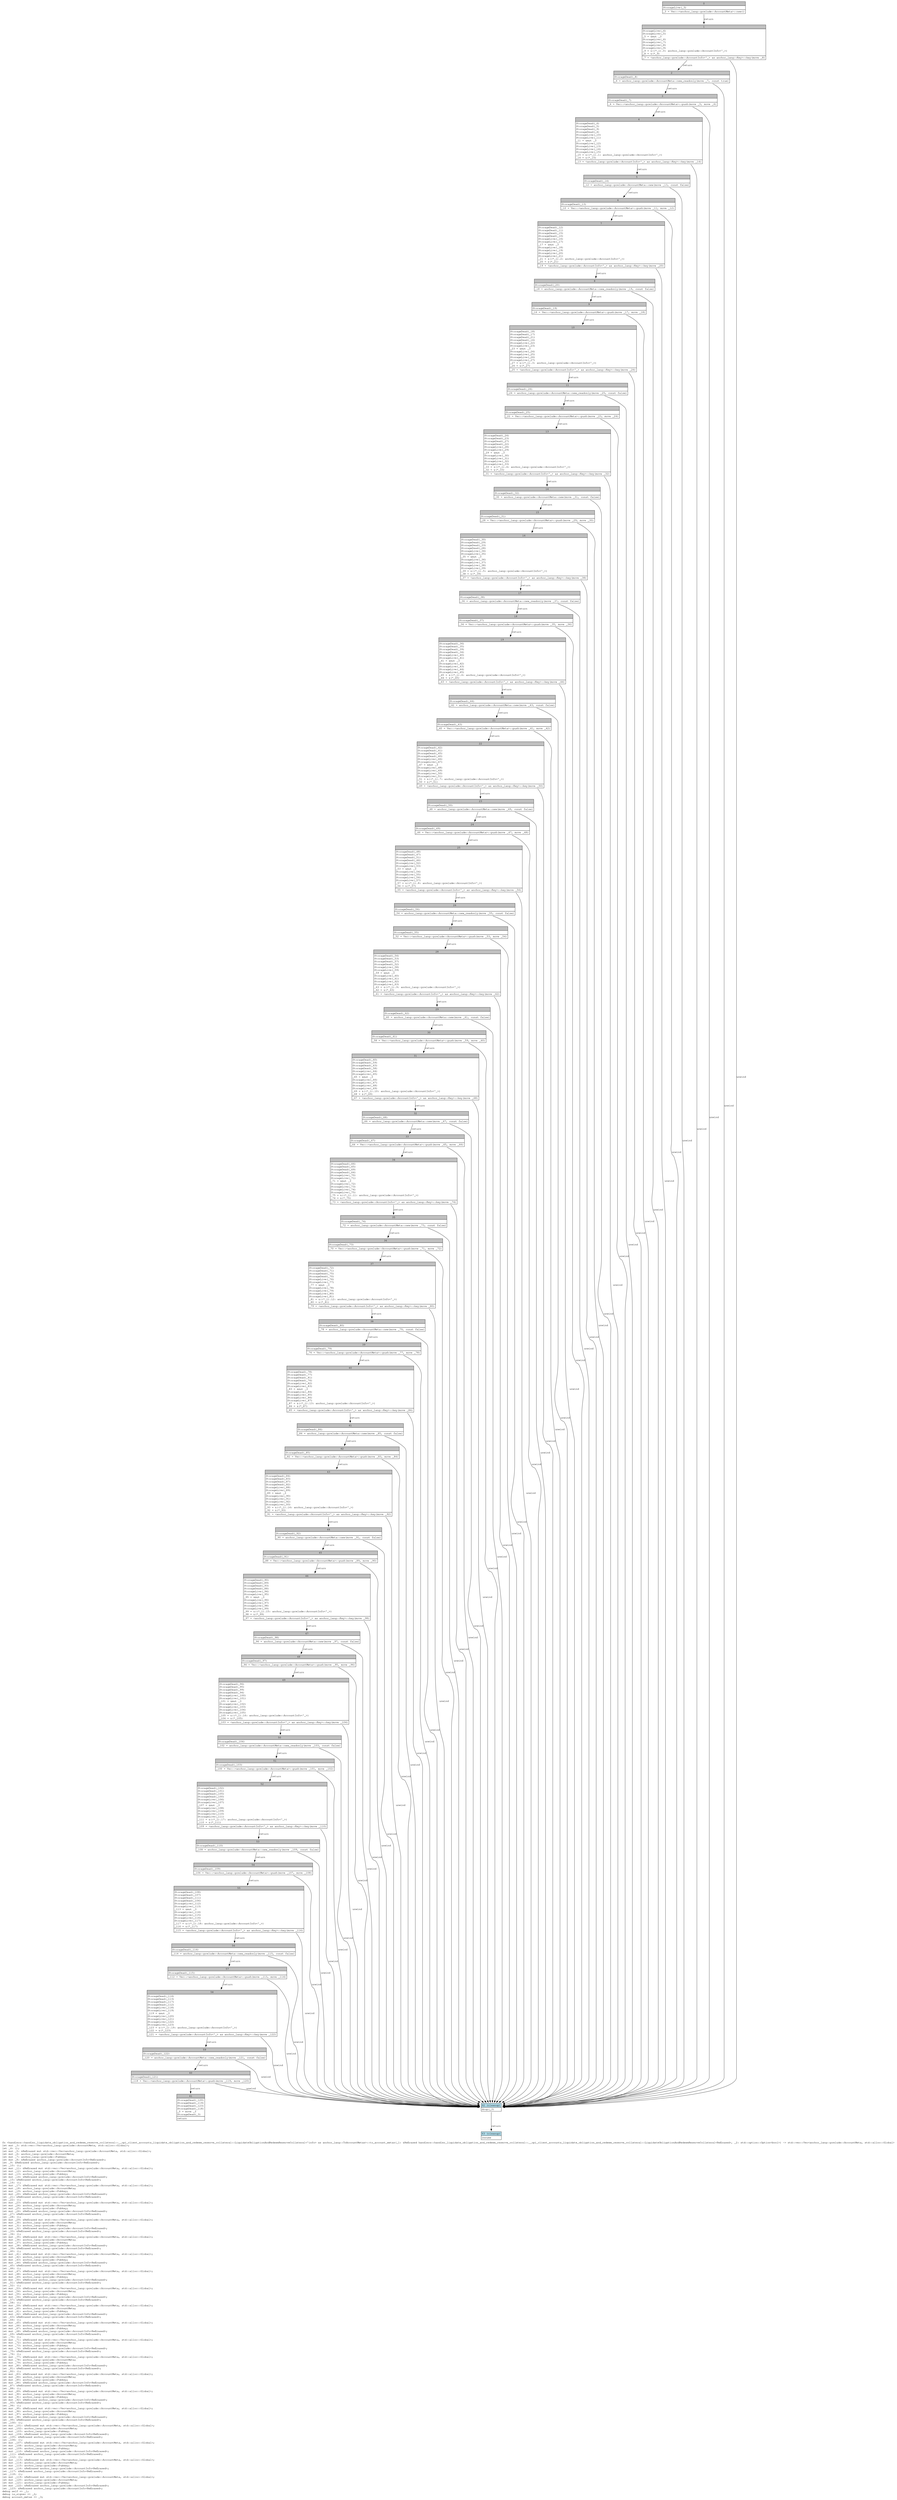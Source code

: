 digraph Mir_0_4616 {
    graph [fontname="Courier, monospace"];
    node [fontname="Courier, monospace"];
    edge [fontname="Courier, monospace"];
    label=<fn &lt;handlers::handler_liquidate_obligation_and_redeem_reserve_collateral::__cpi_client_accounts_liquidate_obligation_and_redeem_reserve_collateral::LiquidateObligationAndRedeemReserveCollateral&lt;'info&gt; as anchor_lang::ToAccountMetas&gt;::to_account_metas(_1: &amp;ReErased handlers::handler_liquidate_obligation_and_redeem_reserve_collateral::__cpi_client_accounts_liquidate_obligation_and_redeem_reserve_collateral::LiquidateObligationAndRedeemReserveCollateral&lt;ReErased&gt;, _2: std::option::Option&lt;bool&gt;) -&gt; std::vec::Vec&lt;anchor_lang::prelude::AccountMeta, std::alloc::Global&gt;<br align="left"/>let mut _3: std::vec::Vec&lt;anchor_lang::prelude::AccountMeta, std::alloc::Global&gt;;<br align="left"/>let _4: ();<br align="left"/>let mut _5: &amp;ReErased mut std::vec::Vec&lt;anchor_lang::prelude::AccountMeta, std::alloc::Global&gt;;<br align="left"/>let mut _6: anchor_lang::prelude::AccountMeta;<br align="left"/>let mut _7: anchor_lang::prelude::Pubkey;<br align="left"/>let mut _8: &amp;ReErased anchor_lang::prelude::AccountInfo&lt;ReErased&gt;;<br align="left"/>let _9: &amp;ReErased anchor_lang::prelude::AccountInfo&lt;ReErased&gt;;<br align="left"/>let _10: ();<br align="left"/>let mut _11: &amp;ReErased mut std::vec::Vec&lt;anchor_lang::prelude::AccountMeta, std::alloc::Global&gt;;<br align="left"/>let mut _12: anchor_lang::prelude::AccountMeta;<br align="left"/>let mut _13: anchor_lang::prelude::Pubkey;<br align="left"/>let mut _14: &amp;ReErased anchor_lang::prelude::AccountInfo&lt;ReErased&gt;;<br align="left"/>let _15: &amp;ReErased anchor_lang::prelude::AccountInfo&lt;ReErased&gt;;<br align="left"/>let _16: ();<br align="left"/>let mut _17: &amp;ReErased mut std::vec::Vec&lt;anchor_lang::prelude::AccountMeta, std::alloc::Global&gt;;<br align="left"/>let mut _18: anchor_lang::prelude::AccountMeta;<br align="left"/>let mut _19: anchor_lang::prelude::Pubkey;<br align="left"/>let mut _20: &amp;ReErased anchor_lang::prelude::AccountInfo&lt;ReErased&gt;;<br align="left"/>let _21: &amp;ReErased anchor_lang::prelude::AccountInfo&lt;ReErased&gt;;<br align="left"/>let _22: ();<br align="left"/>let mut _23: &amp;ReErased mut std::vec::Vec&lt;anchor_lang::prelude::AccountMeta, std::alloc::Global&gt;;<br align="left"/>let mut _24: anchor_lang::prelude::AccountMeta;<br align="left"/>let mut _25: anchor_lang::prelude::Pubkey;<br align="left"/>let mut _26: &amp;ReErased anchor_lang::prelude::AccountInfo&lt;ReErased&gt;;<br align="left"/>let _27: &amp;ReErased anchor_lang::prelude::AccountInfo&lt;ReErased&gt;;<br align="left"/>let _28: ();<br align="left"/>let mut _29: &amp;ReErased mut std::vec::Vec&lt;anchor_lang::prelude::AccountMeta, std::alloc::Global&gt;;<br align="left"/>let mut _30: anchor_lang::prelude::AccountMeta;<br align="left"/>let mut _31: anchor_lang::prelude::Pubkey;<br align="left"/>let mut _32: &amp;ReErased anchor_lang::prelude::AccountInfo&lt;ReErased&gt;;<br align="left"/>let _33: &amp;ReErased anchor_lang::prelude::AccountInfo&lt;ReErased&gt;;<br align="left"/>let _34: ();<br align="left"/>let mut _35: &amp;ReErased mut std::vec::Vec&lt;anchor_lang::prelude::AccountMeta, std::alloc::Global&gt;;<br align="left"/>let mut _36: anchor_lang::prelude::AccountMeta;<br align="left"/>let mut _37: anchor_lang::prelude::Pubkey;<br align="left"/>let mut _38: &amp;ReErased anchor_lang::prelude::AccountInfo&lt;ReErased&gt;;<br align="left"/>let _39: &amp;ReErased anchor_lang::prelude::AccountInfo&lt;ReErased&gt;;<br align="left"/>let _40: ();<br align="left"/>let mut _41: &amp;ReErased mut std::vec::Vec&lt;anchor_lang::prelude::AccountMeta, std::alloc::Global&gt;;<br align="left"/>let mut _42: anchor_lang::prelude::AccountMeta;<br align="left"/>let mut _43: anchor_lang::prelude::Pubkey;<br align="left"/>let mut _44: &amp;ReErased anchor_lang::prelude::AccountInfo&lt;ReErased&gt;;<br align="left"/>let _45: &amp;ReErased anchor_lang::prelude::AccountInfo&lt;ReErased&gt;;<br align="left"/>let _46: ();<br align="left"/>let mut _47: &amp;ReErased mut std::vec::Vec&lt;anchor_lang::prelude::AccountMeta, std::alloc::Global&gt;;<br align="left"/>let mut _48: anchor_lang::prelude::AccountMeta;<br align="left"/>let mut _49: anchor_lang::prelude::Pubkey;<br align="left"/>let mut _50: &amp;ReErased anchor_lang::prelude::AccountInfo&lt;ReErased&gt;;<br align="left"/>let _51: &amp;ReErased anchor_lang::prelude::AccountInfo&lt;ReErased&gt;;<br align="left"/>let _52: ();<br align="left"/>let mut _53: &amp;ReErased mut std::vec::Vec&lt;anchor_lang::prelude::AccountMeta, std::alloc::Global&gt;;<br align="left"/>let mut _54: anchor_lang::prelude::AccountMeta;<br align="left"/>let mut _55: anchor_lang::prelude::Pubkey;<br align="left"/>let mut _56: &amp;ReErased anchor_lang::prelude::AccountInfo&lt;ReErased&gt;;<br align="left"/>let _57: &amp;ReErased anchor_lang::prelude::AccountInfo&lt;ReErased&gt;;<br align="left"/>let _58: ();<br align="left"/>let mut _59: &amp;ReErased mut std::vec::Vec&lt;anchor_lang::prelude::AccountMeta, std::alloc::Global&gt;;<br align="left"/>let mut _60: anchor_lang::prelude::AccountMeta;<br align="left"/>let mut _61: anchor_lang::prelude::Pubkey;<br align="left"/>let mut _62: &amp;ReErased anchor_lang::prelude::AccountInfo&lt;ReErased&gt;;<br align="left"/>let _63: &amp;ReErased anchor_lang::prelude::AccountInfo&lt;ReErased&gt;;<br align="left"/>let _64: ();<br align="left"/>let mut _65: &amp;ReErased mut std::vec::Vec&lt;anchor_lang::prelude::AccountMeta, std::alloc::Global&gt;;<br align="left"/>let mut _66: anchor_lang::prelude::AccountMeta;<br align="left"/>let mut _67: anchor_lang::prelude::Pubkey;<br align="left"/>let mut _68: &amp;ReErased anchor_lang::prelude::AccountInfo&lt;ReErased&gt;;<br align="left"/>let _69: &amp;ReErased anchor_lang::prelude::AccountInfo&lt;ReErased&gt;;<br align="left"/>let _70: ();<br align="left"/>let mut _71: &amp;ReErased mut std::vec::Vec&lt;anchor_lang::prelude::AccountMeta, std::alloc::Global&gt;;<br align="left"/>let mut _72: anchor_lang::prelude::AccountMeta;<br align="left"/>let mut _73: anchor_lang::prelude::Pubkey;<br align="left"/>let mut _74: &amp;ReErased anchor_lang::prelude::AccountInfo&lt;ReErased&gt;;<br align="left"/>let _75: &amp;ReErased anchor_lang::prelude::AccountInfo&lt;ReErased&gt;;<br align="left"/>let _76: ();<br align="left"/>let mut _77: &amp;ReErased mut std::vec::Vec&lt;anchor_lang::prelude::AccountMeta, std::alloc::Global&gt;;<br align="left"/>let mut _78: anchor_lang::prelude::AccountMeta;<br align="left"/>let mut _79: anchor_lang::prelude::Pubkey;<br align="left"/>let mut _80: &amp;ReErased anchor_lang::prelude::AccountInfo&lt;ReErased&gt;;<br align="left"/>let _81: &amp;ReErased anchor_lang::prelude::AccountInfo&lt;ReErased&gt;;<br align="left"/>let _82: ();<br align="left"/>let mut _83: &amp;ReErased mut std::vec::Vec&lt;anchor_lang::prelude::AccountMeta, std::alloc::Global&gt;;<br align="left"/>let mut _84: anchor_lang::prelude::AccountMeta;<br align="left"/>let mut _85: anchor_lang::prelude::Pubkey;<br align="left"/>let mut _86: &amp;ReErased anchor_lang::prelude::AccountInfo&lt;ReErased&gt;;<br align="left"/>let _87: &amp;ReErased anchor_lang::prelude::AccountInfo&lt;ReErased&gt;;<br align="left"/>let _88: ();<br align="left"/>let mut _89: &amp;ReErased mut std::vec::Vec&lt;anchor_lang::prelude::AccountMeta, std::alloc::Global&gt;;<br align="left"/>let mut _90: anchor_lang::prelude::AccountMeta;<br align="left"/>let mut _91: anchor_lang::prelude::Pubkey;<br align="left"/>let mut _92: &amp;ReErased anchor_lang::prelude::AccountInfo&lt;ReErased&gt;;<br align="left"/>let _93: &amp;ReErased anchor_lang::prelude::AccountInfo&lt;ReErased&gt;;<br align="left"/>let _94: ();<br align="left"/>let mut _95: &amp;ReErased mut std::vec::Vec&lt;anchor_lang::prelude::AccountMeta, std::alloc::Global&gt;;<br align="left"/>let mut _96: anchor_lang::prelude::AccountMeta;<br align="left"/>let mut _97: anchor_lang::prelude::Pubkey;<br align="left"/>let mut _98: &amp;ReErased anchor_lang::prelude::AccountInfo&lt;ReErased&gt;;<br align="left"/>let _99: &amp;ReErased anchor_lang::prelude::AccountInfo&lt;ReErased&gt;;<br align="left"/>let _100: ();<br align="left"/>let mut _101: &amp;ReErased mut std::vec::Vec&lt;anchor_lang::prelude::AccountMeta, std::alloc::Global&gt;;<br align="left"/>let mut _102: anchor_lang::prelude::AccountMeta;<br align="left"/>let mut _103: anchor_lang::prelude::Pubkey;<br align="left"/>let mut _104: &amp;ReErased anchor_lang::prelude::AccountInfo&lt;ReErased&gt;;<br align="left"/>let _105: &amp;ReErased anchor_lang::prelude::AccountInfo&lt;ReErased&gt;;<br align="left"/>let _106: ();<br align="left"/>let mut _107: &amp;ReErased mut std::vec::Vec&lt;anchor_lang::prelude::AccountMeta, std::alloc::Global&gt;;<br align="left"/>let mut _108: anchor_lang::prelude::AccountMeta;<br align="left"/>let mut _109: anchor_lang::prelude::Pubkey;<br align="left"/>let mut _110: &amp;ReErased anchor_lang::prelude::AccountInfo&lt;ReErased&gt;;<br align="left"/>let _111: &amp;ReErased anchor_lang::prelude::AccountInfo&lt;ReErased&gt;;<br align="left"/>let _112: ();<br align="left"/>let mut _113: &amp;ReErased mut std::vec::Vec&lt;anchor_lang::prelude::AccountMeta, std::alloc::Global&gt;;<br align="left"/>let mut _114: anchor_lang::prelude::AccountMeta;<br align="left"/>let mut _115: anchor_lang::prelude::Pubkey;<br align="left"/>let mut _116: &amp;ReErased anchor_lang::prelude::AccountInfo&lt;ReErased&gt;;<br align="left"/>let _117: &amp;ReErased anchor_lang::prelude::AccountInfo&lt;ReErased&gt;;<br align="left"/>let _118: ();<br align="left"/>let mut _119: &amp;ReErased mut std::vec::Vec&lt;anchor_lang::prelude::AccountMeta, std::alloc::Global&gt;;<br align="left"/>let mut _120: anchor_lang::prelude::AccountMeta;<br align="left"/>let mut _121: anchor_lang::prelude::Pubkey;<br align="left"/>let mut _122: &amp;ReErased anchor_lang::prelude::AccountInfo&lt;ReErased&gt;;<br align="left"/>let _123: &amp;ReErased anchor_lang::prelude::AccountInfo&lt;ReErased&gt;;<br align="left"/>debug self =&gt; _1;<br align="left"/>debug is_signer =&gt; _2;<br align="left"/>debug account_metas =&gt; _3;<br align="left"/>>;
    bb0__0_4616 [shape="none", label=<<table border="0" cellborder="1" cellspacing="0"><tr><td bgcolor="gray" align="center" colspan="1">0</td></tr><tr><td align="left" balign="left">StorageLive(_3)<br/></td></tr><tr><td align="left">_3 = Vec::&lt;anchor_lang::prelude::AccountMeta&gt;::new()</td></tr></table>>];
    bb1__0_4616 [shape="none", label=<<table border="0" cellborder="1" cellspacing="0"><tr><td bgcolor="gray" align="center" colspan="1">1</td></tr><tr><td align="left" balign="left">StorageLive(_4)<br/>StorageLive(_5)<br/>_5 = &amp;mut _3<br/>StorageLive(_6)<br/>StorageLive(_7)<br/>StorageLive(_8)<br/>StorageLive(_9)<br/>_9 = &amp;((*_1).0: anchor_lang::prelude::AccountInfo&lt;'_&gt;)<br/>_8 = &amp;(*_9)<br/></td></tr><tr><td align="left">_7 = &lt;anchor_lang::prelude::AccountInfo&lt;'_&gt; as anchor_lang::Key&gt;::key(move _8)</td></tr></table>>];
    bb2__0_4616 [shape="none", label=<<table border="0" cellborder="1" cellspacing="0"><tr><td bgcolor="gray" align="center" colspan="1">2</td></tr><tr><td align="left" balign="left">StorageDead(_8)<br/></td></tr><tr><td align="left">_6 = anchor_lang::prelude::AccountMeta::new_readonly(move _7, const true)</td></tr></table>>];
    bb3__0_4616 [shape="none", label=<<table border="0" cellborder="1" cellspacing="0"><tr><td bgcolor="gray" align="center" colspan="1">3</td></tr><tr><td align="left" balign="left">StorageDead(_7)<br/></td></tr><tr><td align="left">_4 = Vec::&lt;anchor_lang::prelude::AccountMeta&gt;::push(move _5, move _6)</td></tr></table>>];
    bb4__0_4616 [shape="none", label=<<table border="0" cellborder="1" cellspacing="0"><tr><td bgcolor="gray" align="center" colspan="1">4</td></tr><tr><td align="left" balign="left">StorageDead(_6)<br/>StorageDead(_5)<br/>StorageDead(_9)<br/>StorageDead(_4)<br/>StorageLive(_10)<br/>StorageLive(_11)<br/>_11 = &amp;mut _3<br/>StorageLive(_12)<br/>StorageLive(_13)<br/>StorageLive(_14)<br/>StorageLive(_15)<br/>_15 = &amp;((*_1).1: anchor_lang::prelude::AccountInfo&lt;'_&gt;)<br/>_14 = &amp;(*_15)<br/></td></tr><tr><td align="left">_13 = &lt;anchor_lang::prelude::AccountInfo&lt;'_&gt; as anchor_lang::Key&gt;::key(move _14)</td></tr></table>>];
    bb5__0_4616 [shape="none", label=<<table border="0" cellborder="1" cellspacing="0"><tr><td bgcolor="gray" align="center" colspan="1">5</td></tr><tr><td align="left" balign="left">StorageDead(_14)<br/></td></tr><tr><td align="left">_12 = anchor_lang::prelude::AccountMeta::new(move _13, const false)</td></tr></table>>];
    bb6__0_4616 [shape="none", label=<<table border="0" cellborder="1" cellspacing="0"><tr><td bgcolor="gray" align="center" colspan="1">6</td></tr><tr><td align="left" balign="left">StorageDead(_13)<br/></td></tr><tr><td align="left">_10 = Vec::&lt;anchor_lang::prelude::AccountMeta&gt;::push(move _11, move _12)</td></tr></table>>];
    bb7__0_4616 [shape="none", label=<<table border="0" cellborder="1" cellspacing="0"><tr><td bgcolor="gray" align="center" colspan="1">7</td></tr><tr><td align="left" balign="left">StorageDead(_12)<br/>StorageDead(_11)<br/>StorageDead(_15)<br/>StorageDead(_10)<br/>StorageLive(_16)<br/>StorageLive(_17)<br/>_17 = &amp;mut _3<br/>StorageLive(_18)<br/>StorageLive(_19)<br/>StorageLive(_20)<br/>StorageLive(_21)<br/>_21 = &amp;((*_1).2: anchor_lang::prelude::AccountInfo&lt;'_&gt;)<br/>_20 = &amp;(*_21)<br/></td></tr><tr><td align="left">_19 = &lt;anchor_lang::prelude::AccountInfo&lt;'_&gt; as anchor_lang::Key&gt;::key(move _20)</td></tr></table>>];
    bb8__0_4616 [shape="none", label=<<table border="0" cellborder="1" cellspacing="0"><tr><td bgcolor="gray" align="center" colspan="1">8</td></tr><tr><td align="left" balign="left">StorageDead(_20)<br/></td></tr><tr><td align="left">_18 = anchor_lang::prelude::AccountMeta::new_readonly(move _19, const false)</td></tr></table>>];
    bb9__0_4616 [shape="none", label=<<table border="0" cellborder="1" cellspacing="0"><tr><td bgcolor="gray" align="center" colspan="1">9</td></tr><tr><td align="left" balign="left">StorageDead(_19)<br/></td></tr><tr><td align="left">_16 = Vec::&lt;anchor_lang::prelude::AccountMeta&gt;::push(move _17, move _18)</td></tr></table>>];
    bb10__0_4616 [shape="none", label=<<table border="0" cellborder="1" cellspacing="0"><tr><td bgcolor="gray" align="center" colspan="1">10</td></tr><tr><td align="left" balign="left">StorageDead(_18)<br/>StorageDead(_17)<br/>StorageDead(_21)<br/>StorageDead(_16)<br/>StorageLive(_22)<br/>StorageLive(_23)<br/>_23 = &amp;mut _3<br/>StorageLive(_24)<br/>StorageLive(_25)<br/>StorageLive(_26)<br/>StorageLive(_27)<br/>_27 = &amp;((*_1).3: anchor_lang::prelude::AccountInfo&lt;'_&gt;)<br/>_26 = &amp;(*_27)<br/></td></tr><tr><td align="left">_25 = &lt;anchor_lang::prelude::AccountInfo&lt;'_&gt; as anchor_lang::Key&gt;::key(move _26)</td></tr></table>>];
    bb11__0_4616 [shape="none", label=<<table border="0" cellborder="1" cellspacing="0"><tr><td bgcolor="gray" align="center" colspan="1">11</td></tr><tr><td align="left" balign="left">StorageDead(_26)<br/></td></tr><tr><td align="left">_24 = anchor_lang::prelude::AccountMeta::new_readonly(move _25, const false)</td></tr></table>>];
    bb12__0_4616 [shape="none", label=<<table border="0" cellborder="1" cellspacing="0"><tr><td bgcolor="gray" align="center" colspan="1">12</td></tr><tr><td align="left" balign="left">StorageDead(_25)<br/></td></tr><tr><td align="left">_22 = Vec::&lt;anchor_lang::prelude::AccountMeta&gt;::push(move _23, move _24)</td></tr></table>>];
    bb13__0_4616 [shape="none", label=<<table border="0" cellborder="1" cellspacing="0"><tr><td bgcolor="gray" align="center" colspan="1">13</td></tr><tr><td align="left" balign="left">StorageDead(_24)<br/>StorageDead(_23)<br/>StorageDead(_27)<br/>StorageDead(_22)<br/>StorageLive(_28)<br/>StorageLive(_29)<br/>_29 = &amp;mut _3<br/>StorageLive(_30)<br/>StorageLive(_31)<br/>StorageLive(_32)<br/>StorageLive(_33)<br/>_33 = &amp;((*_1).4: anchor_lang::prelude::AccountInfo&lt;'_&gt;)<br/>_32 = &amp;(*_33)<br/></td></tr><tr><td align="left">_31 = &lt;anchor_lang::prelude::AccountInfo&lt;'_&gt; as anchor_lang::Key&gt;::key(move _32)</td></tr></table>>];
    bb14__0_4616 [shape="none", label=<<table border="0" cellborder="1" cellspacing="0"><tr><td bgcolor="gray" align="center" colspan="1">14</td></tr><tr><td align="left" balign="left">StorageDead(_32)<br/></td></tr><tr><td align="left">_30 = anchor_lang::prelude::AccountMeta::new(move _31, const false)</td></tr></table>>];
    bb15__0_4616 [shape="none", label=<<table border="0" cellborder="1" cellspacing="0"><tr><td bgcolor="gray" align="center" colspan="1">15</td></tr><tr><td align="left" balign="left">StorageDead(_31)<br/></td></tr><tr><td align="left">_28 = Vec::&lt;anchor_lang::prelude::AccountMeta&gt;::push(move _29, move _30)</td></tr></table>>];
    bb16__0_4616 [shape="none", label=<<table border="0" cellborder="1" cellspacing="0"><tr><td bgcolor="gray" align="center" colspan="1">16</td></tr><tr><td align="left" balign="left">StorageDead(_30)<br/>StorageDead(_29)<br/>StorageDead(_33)<br/>StorageDead(_28)<br/>StorageLive(_34)<br/>StorageLive(_35)<br/>_35 = &amp;mut _3<br/>StorageLive(_36)<br/>StorageLive(_37)<br/>StorageLive(_38)<br/>StorageLive(_39)<br/>_39 = &amp;((*_1).5: anchor_lang::prelude::AccountInfo&lt;'_&gt;)<br/>_38 = &amp;(*_39)<br/></td></tr><tr><td align="left">_37 = &lt;anchor_lang::prelude::AccountInfo&lt;'_&gt; as anchor_lang::Key&gt;::key(move _38)</td></tr></table>>];
    bb17__0_4616 [shape="none", label=<<table border="0" cellborder="1" cellspacing="0"><tr><td bgcolor="gray" align="center" colspan="1">17</td></tr><tr><td align="left" balign="left">StorageDead(_38)<br/></td></tr><tr><td align="left">_36 = anchor_lang::prelude::AccountMeta::new_readonly(move _37, const false)</td></tr></table>>];
    bb18__0_4616 [shape="none", label=<<table border="0" cellborder="1" cellspacing="0"><tr><td bgcolor="gray" align="center" colspan="1">18</td></tr><tr><td align="left" balign="left">StorageDead(_37)<br/></td></tr><tr><td align="left">_34 = Vec::&lt;anchor_lang::prelude::AccountMeta&gt;::push(move _35, move _36)</td></tr></table>>];
    bb19__0_4616 [shape="none", label=<<table border="0" cellborder="1" cellspacing="0"><tr><td bgcolor="gray" align="center" colspan="1">19</td></tr><tr><td align="left" balign="left">StorageDead(_36)<br/>StorageDead(_35)<br/>StorageDead(_39)<br/>StorageDead(_34)<br/>StorageLive(_40)<br/>StorageLive(_41)<br/>_41 = &amp;mut _3<br/>StorageLive(_42)<br/>StorageLive(_43)<br/>StorageLive(_44)<br/>StorageLive(_45)<br/>_45 = &amp;((*_1).6: anchor_lang::prelude::AccountInfo&lt;'_&gt;)<br/>_44 = &amp;(*_45)<br/></td></tr><tr><td align="left">_43 = &lt;anchor_lang::prelude::AccountInfo&lt;'_&gt; as anchor_lang::Key&gt;::key(move _44)</td></tr></table>>];
    bb20__0_4616 [shape="none", label=<<table border="0" cellborder="1" cellspacing="0"><tr><td bgcolor="gray" align="center" colspan="1">20</td></tr><tr><td align="left" balign="left">StorageDead(_44)<br/></td></tr><tr><td align="left">_42 = anchor_lang::prelude::AccountMeta::new(move _43, const false)</td></tr></table>>];
    bb21__0_4616 [shape="none", label=<<table border="0" cellborder="1" cellspacing="0"><tr><td bgcolor="gray" align="center" colspan="1">21</td></tr><tr><td align="left" balign="left">StorageDead(_43)<br/></td></tr><tr><td align="left">_40 = Vec::&lt;anchor_lang::prelude::AccountMeta&gt;::push(move _41, move _42)</td></tr></table>>];
    bb22__0_4616 [shape="none", label=<<table border="0" cellborder="1" cellspacing="0"><tr><td bgcolor="gray" align="center" colspan="1">22</td></tr><tr><td align="left" balign="left">StorageDead(_42)<br/>StorageDead(_41)<br/>StorageDead(_45)<br/>StorageDead(_40)<br/>StorageLive(_46)<br/>StorageLive(_47)<br/>_47 = &amp;mut _3<br/>StorageLive(_48)<br/>StorageLive(_49)<br/>StorageLive(_50)<br/>StorageLive(_51)<br/>_51 = &amp;((*_1).7: anchor_lang::prelude::AccountInfo&lt;'_&gt;)<br/>_50 = &amp;(*_51)<br/></td></tr><tr><td align="left">_49 = &lt;anchor_lang::prelude::AccountInfo&lt;'_&gt; as anchor_lang::Key&gt;::key(move _50)</td></tr></table>>];
    bb23__0_4616 [shape="none", label=<<table border="0" cellborder="1" cellspacing="0"><tr><td bgcolor="gray" align="center" colspan="1">23</td></tr><tr><td align="left" balign="left">StorageDead(_50)<br/></td></tr><tr><td align="left">_48 = anchor_lang::prelude::AccountMeta::new(move _49, const false)</td></tr></table>>];
    bb24__0_4616 [shape="none", label=<<table border="0" cellborder="1" cellspacing="0"><tr><td bgcolor="gray" align="center" colspan="1">24</td></tr><tr><td align="left" balign="left">StorageDead(_49)<br/></td></tr><tr><td align="left">_46 = Vec::&lt;anchor_lang::prelude::AccountMeta&gt;::push(move _47, move _48)</td></tr></table>>];
    bb25__0_4616 [shape="none", label=<<table border="0" cellborder="1" cellspacing="0"><tr><td bgcolor="gray" align="center" colspan="1">25</td></tr><tr><td align="left" balign="left">StorageDead(_48)<br/>StorageDead(_47)<br/>StorageDead(_51)<br/>StorageDead(_46)<br/>StorageLive(_52)<br/>StorageLive(_53)<br/>_53 = &amp;mut _3<br/>StorageLive(_54)<br/>StorageLive(_55)<br/>StorageLive(_56)<br/>StorageLive(_57)<br/>_57 = &amp;((*_1).8: anchor_lang::prelude::AccountInfo&lt;'_&gt;)<br/>_56 = &amp;(*_57)<br/></td></tr><tr><td align="left">_55 = &lt;anchor_lang::prelude::AccountInfo&lt;'_&gt; as anchor_lang::Key&gt;::key(move _56)</td></tr></table>>];
    bb26__0_4616 [shape="none", label=<<table border="0" cellborder="1" cellspacing="0"><tr><td bgcolor="gray" align="center" colspan="1">26</td></tr><tr><td align="left" balign="left">StorageDead(_56)<br/></td></tr><tr><td align="left">_54 = anchor_lang::prelude::AccountMeta::new_readonly(move _55, const false)</td></tr></table>>];
    bb27__0_4616 [shape="none", label=<<table border="0" cellborder="1" cellspacing="0"><tr><td bgcolor="gray" align="center" colspan="1">27</td></tr><tr><td align="left" balign="left">StorageDead(_55)<br/></td></tr><tr><td align="left">_52 = Vec::&lt;anchor_lang::prelude::AccountMeta&gt;::push(move _53, move _54)</td></tr></table>>];
    bb28__0_4616 [shape="none", label=<<table border="0" cellborder="1" cellspacing="0"><tr><td bgcolor="gray" align="center" colspan="1">28</td></tr><tr><td align="left" balign="left">StorageDead(_54)<br/>StorageDead(_53)<br/>StorageDead(_57)<br/>StorageDead(_52)<br/>StorageLive(_58)<br/>StorageLive(_59)<br/>_59 = &amp;mut _3<br/>StorageLive(_60)<br/>StorageLive(_61)<br/>StorageLive(_62)<br/>StorageLive(_63)<br/>_63 = &amp;((*_1).9: anchor_lang::prelude::AccountInfo&lt;'_&gt;)<br/>_62 = &amp;(*_63)<br/></td></tr><tr><td align="left">_61 = &lt;anchor_lang::prelude::AccountInfo&lt;'_&gt; as anchor_lang::Key&gt;::key(move _62)</td></tr></table>>];
    bb29__0_4616 [shape="none", label=<<table border="0" cellborder="1" cellspacing="0"><tr><td bgcolor="gray" align="center" colspan="1">29</td></tr><tr><td align="left" balign="left">StorageDead(_62)<br/></td></tr><tr><td align="left">_60 = anchor_lang::prelude::AccountMeta::new(move _61, const false)</td></tr></table>>];
    bb30__0_4616 [shape="none", label=<<table border="0" cellborder="1" cellspacing="0"><tr><td bgcolor="gray" align="center" colspan="1">30</td></tr><tr><td align="left" balign="left">StorageDead(_61)<br/></td></tr><tr><td align="left">_58 = Vec::&lt;anchor_lang::prelude::AccountMeta&gt;::push(move _59, move _60)</td></tr></table>>];
    bb31__0_4616 [shape="none", label=<<table border="0" cellborder="1" cellspacing="0"><tr><td bgcolor="gray" align="center" colspan="1">31</td></tr><tr><td align="left" balign="left">StorageDead(_60)<br/>StorageDead(_59)<br/>StorageDead(_63)<br/>StorageDead(_58)<br/>StorageLive(_64)<br/>StorageLive(_65)<br/>_65 = &amp;mut _3<br/>StorageLive(_66)<br/>StorageLive(_67)<br/>StorageLive(_68)<br/>StorageLive(_69)<br/>_69 = &amp;((*_1).10: anchor_lang::prelude::AccountInfo&lt;'_&gt;)<br/>_68 = &amp;(*_69)<br/></td></tr><tr><td align="left">_67 = &lt;anchor_lang::prelude::AccountInfo&lt;'_&gt; as anchor_lang::Key&gt;::key(move _68)</td></tr></table>>];
    bb32__0_4616 [shape="none", label=<<table border="0" cellborder="1" cellspacing="0"><tr><td bgcolor="gray" align="center" colspan="1">32</td></tr><tr><td align="left" balign="left">StorageDead(_68)<br/></td></tr><tr><td align="left">_66 = anchor_lang::prelude::AccountMeta::new(move _67, const false)</td></tr></table>>];
    bb33__0_4616 [shape="none", label=<<table border="0" cellborder="1" cellspacing="0"><tr><td bgcolor="gray" align="center" colspan="1">33</td></tr><tr><td align="left" balign="left">StorageDead(_67)<br/></td></tr><tr><td align="left">_64 = Vec::&lt;anchor_lang::prelude::AccountMeta&gt;::push(move _65, move _66)</td></tr></table>>];
    bb34__0_4616 [shape="none", label=<<table border="0" cellborder="1" cellspacing="0"><tr><td bgcolor="gray" align="center" colspan="1">34</td></tr><tr><td align="left" balign="left">StorageDead(_66)<br/>StorageDead(_65)<br/>StorageDead(_69)<br/>StorageDead(_64)<br/>StorageLive(_70)<br/>StorageLive(_71)<br/>_71 = &amp;mut _3<br/>StorageLive(_72)<br/>StorageLive(_73)<br/>StorageLive(_74)<br/>StorageLive(_75)<br/>_75 = &amp;((*_1).11: anchor_lang::prelude::AccountInfo&lt;'_&gt;)<br/>_74 = &amp;(*_75)<br/></td></tr><tr><td align="left">_73 = &lt;anchor_lang::prelude::AccountInfo&lt;'_&gt; as anchor_lang::Key&gt;::key(move _74)</td></tr></table>>];
    bb35__0_4616 [shape="none", label=<<table border="0" cellborder="1" cellspacing="0"><tr><td bgcolor="gray" align="center" colspan="1">35</td></tr><tr><td align="left" balign="left">StorageDead(_74)<br/></td></tr><tr><td align="left">_72 = anchor_lang::prelude::AccountMeta::new(move _73, const false)</td></tr></table>>];
    bb36__0_4616 [shape="none", label=<<table border="0" cellborder="1" cellspacing="0"><tr><td bgcolor="gray" align="center" colspan="1">36</td></tr><tr><td align="left" balign="left">StorageDead(_73)<br/></td></tr><tr><td align="left">_70 = Vec::&lt;anchor_lang::prelude::AccountMeta&gt;::push(move _71, move _72)</td></tr></table>>];
    bb37__0_4616 [shape="none", label=<<table border="0" cellborder="1" cellspacing="0"><tr><td bgcolor="gray" align="center" colspan="1">37</td></tr><tr><td align="left" balign="left">StorageDead(_72)<br/>StorageDead(_71)<br/>StorageDead(_75)<br/>StorageDead(_70)<br/>StorageLive(_76)<br/>StorageLive(_77)<br/>_77 = &amp;mut _3<br/>StorageLive(_78)<br/>StorageLive(_79)<br/>StorageLive(_80)<br/>StorageLive(_81)<br/>_81 = &amp;((*_1).12: anchor_lang::prelude::AccountInfo&lt;'_&gt;)<br/>_80 = &amp;(*_81)<br/></td></tr><tr><td align="left">_79 = &lt;anchor_lang::prelude::AccountInfo&lt;'_&gt; as anchor_lang::Key&gt;::key(move _80)</td></tr></table>>];
    bb38__0_4616 [shape="none", label=<<table border="0" cellborder="1" cellspacing="0"><tr><td bgcolor="gray" align="center" colspan="1">38</td></tr><tr><td align="left" balign="left">StorageDead(_80)<br/></td></tr><tr><td align="left">_78 = anchor_lang::prelude::AccountMeta::new(move _79, const false)</td></tr></table>>];
    bb39__0_4616 [shape="none", label=<<table border="0" cellborder="1" cellspacing="0"><tr><td bgcolor="gray" align="center" colspan="1">39</td></tr><tr><td align="left" balign="left">StorageDead(_79)<br/></td></tr><tr><td align="left">_76 = Vec::&lt;anchor_lang::prelude::AccountMeta&gt;::push(move _77, move _78)</td></tr></table>>];
    bb40__0_4616 [shape="none", label=<<table border="0" cellborder="1" cellspacing="0"><tr><td bgcolor="gray" align="center" colspan="1">40</td></tr><tr><td align="left" balign="left">StorageDead(_78)<br/>StorageDead(_77)<br/>StorageDead(_81)<br/>StorageDead(_76)<br/>StorageLive(_82)<br/>StorageLive(_83)<br/>_83 = &amp;mut _3<br/>StorageLive(_84)<br/>StorageLive(_85)<br/>StorageLive(_86)<br/>StorageLive(_87)<br/>_87 = &amp;((*_1).13: anchor_lang::prelude::AccountInfo&lt;'_&gt;)<br/>_86 = &amp;(*_87)<br/></td></tr><tr><td align="left">_85 = &lt;anchor_lang::prelude::AccountInfo&lt;'_&gt; as anchor_lang::Key&gt;::key(move _86)</td></tr></table>>];
    bb41__0_4616 [shape="none", label=<<table border="0" cellborder="1" cellspacing="0"><tr><td bgcolor="gray" align="center" colspan="1">41</td></tr><tr><td align="left" balign="left">StorageDead(_86)<br/></td></tr><tr><td align="left">_84 = anchor_lang::prelude::AccountMeta::new(move _85, const false)</td></tr></table>>];
    bb42__0_4616 [shape="none", label=<<table border="0" cellborder="1" cellspacing="0"><tr><td bgcolor="gray" align="center" colspan="1">42</td></tr><tr><td align="left" balign="left">StorageDead(_85)<br/></td></tr><tr><td align="left">_82 = Vec::&lt;anchor_lang::prelude::AccountMeta&gt;::push(move _83, move _84)</td></tr></table>>];
    bb43__0_4616 [shape="none", label=<<table border="0" cellborder="1" cellspacing="0"><tr><td bgcolor="gray" align="center" colspan="1">43</td></tr><tr><td align="left" balign="left">StorageDead(_84)<br/>StorageDead(_83)<br/>StorageDead(_87)<br/>StorageDead(_82)<br/>StorageLive(_88)<br/>StorageLive(_89)<br/>_89 = &amp;mut _3<br/>StorageLive(_90)<br/>StorageLive(_91)<br/>StorageLive(_92)<br/>StorageLive(_93)<br/>_93 = &amp;((*_1).14: anchor_lang::prelude::AccountInfo&lt;'_&gt;)<br/>_92 = &amp;(*_93)<br/></td></tr><tr><td align="left">_91 = &lt;anchor_lang::prelude::AccountInfo&lt;'_&gt; as anchor_lang::Key&gt;::key(move _92)</td></tr></table>>];
    bb44__0_4616 [shape="none", label=<<table border="0" cellborder="1" cellspacing="0"><tr><td bgcolor="gray" align="center" colspan="1">44</td></tr><tr><td align="left" balign="left">StorageDead(_92)<br/></td></tr><tr><td align="left">_90 = anchor_lang::prelude::AccountMeta::new(move _91, const false)</td></tr></table>>];
    bb45__0_4616 [shape="none", label=<<table border="0" cellborder="1" cellspacing="0"><tr><td bgcolor="gray" align="center" colspan="1">45</td></tr><tr><td align="left" balign="left">StorageDead(_91)<br/></td></tr><tr><td align="left">_88 = Vec::&lt;anchor_lang::prelude::AccountMeta&gt;::push(move _89, move _90)</td></tr></table>>];
    bb46__0_4616 [shape="none", label=<<table border="0" cellborder="1" cellspacing="0"><tr><td bgcolor="gray" align="center" colspan="1">46</td></tr><tr><td align="left" balign="left">StorageDead(_90)<br/>StorageDead(_89)<br/>StorageDead(_93)<br/>StorageDead(_88)<br/>StorageLive(_94)<br/>StorageLive(_95)<br/>_95 = &amp;mut _3<br/>StorageLive(_96)<br/>StorageLive(_97)<br/>StorageLive(_98)<br/>StorageLive(_99)<br/>_99 = &amp;((*_1).15: anchor_lang::prelude::AccountInfo&lt;'_&gt;)<br/>_98 = &amp;(*_99)<br/></td></tr><tr><td align="left">_97 = &lt;anchor_lang::prelude::AccountInfo&lt;'_&gt; as anchor_lang::Key&gt;::key(move _98)</td></tr></table>>];
    bb47__0_4616 [shape="none", label=<<table border="0" cellborder="1" cellspacing="0"><tr><td bgcolor="gray" align="center" colspan="1">47</td></tr><tr><td align="left" balign="left">StorageDead(_98)<br/></td></tr><tr><td align="left">_96 = anchor_lang::prelude::AccountMeta::new(move _97, const false)</td></tr></table>>];
    bb48__0_4616 [shape="none", label=<<table border="0" cellborder="1" cellspacing="0"><tr><td bgcolor="gray" align="center" colspan="1">48</td></tr><tr><td align="left" balign="left">StorageDead(_97)<br/></td></tr><tr><td align="left">_94 = Vec::&lt;anchor_lang::prelude::AccountMeta&gt;::push(move _95, move _96)</td></tr></table>>];
    bb49__0_4616 [shape="none", label=<<table border="0" cellborder="1" cellspacing="0"><tr><td bgcolor="gray" align="center" colspan="1">49</td></tr><tr><td align="left" balign="left">StorageDead(_96)<br/>StorageDead(_95)<br/>StorageDead(_99)<br/>StorageDead(_94)<br/>StorageLive(_100)<br/>StorageLive(_101)<br/>_101 = &amp;mut _3<br/>StorageLive(_102)<br/>StorageLive(_103)<br/>StorageLive(_104)<br/>StorageLive(_105)<br/>_105 = &amp;((*_1).16: anchor_lang::prelude::AccountInfo&lt;'_&gt;)<br/>_104 = &amp;(*_105)<br/></td></tr><tr><td align="left">_103 = &lt;anchor_lang::prelude::AccountInfo&lt;'_&gt; as anchor_lang::Key&gt;::key(move _104)</td></tr></table>>];
    bb50__0_4616 [shape="none", label=<<table border="0" cellborder="1" cellspacing="0"><tr><td bgcolor="gray" align="center" colspan="1">50</td></tr><tr><td align="left" balign="left">StorageDead(_104)<br/></td></tr><tr><td align="left">_102 = anchor_lang::prelude::AccountMeta::new_readonly(move _103, const false)</td></tr></table>>];
    bb51__0_4616 [shape="none", label=<<table border="0" cellborder="1" cellspacing="0"><tr><td bgcolor="gray" align="center" colspan="1">51</td></tr><tr><td align="left" balign="left">StorageDead(_103)<br/></td></tr><tr><td align="left">_100 = Vec::&lt;anchor_lang::prelude::AccountMeta&gt;::push(move _101, move _102)</td></tr></table>>];
    bb52__0_4616 [shape="none", label=<<table border="0" cellborder="1" cellspacing="0"><tr><td bgcolor="gray" align="center" colspan="1">52</td></tr><tr><td align="left" balign="left">StorageDead(_102)<br/>StorageDead(_101)<br/>StorageDead(_105)<br/>StorageDead(_100)<br/>StorageLive(_106)<br/>StorageLive(_107)<br/>_107 = &amp;mut _3<br/>StorageLive(_108)<br/>StorageLive(_109)<br/>StorageLive(_110)<br/>StorageLive(_111)<br/>_111 = &amp;((*_1).17: anchor_lang::prelude::AccountInfo&lt;'_&gt;)<br/>_110 = &amp;(*_111)<br/></td></tr><tr><td align="left">_109 = &lt;anchor_lang::prelude::AccountInfo&lt;'_&gt; as anchor_lang::Key&gt;::key(move _110)</td></tr></table>>];
    bb53__0_4616 [shape="none", label=<<table border="0" cellborder="1" cellspacing="0"><tr><td bgcolor="gray" align="center" colspan="1">53</td></tr><tr><td align="left" balign="left">StorageDead(_110)<br/></td></tr><tr><td align="left">_108 = anchor_lang::prelude::AccountMeta::new_readonly(move _109, const false)</td></tr></table>>];
    bb54__0_4616 [shape="none", label=<<table border="0" cellborder="1" cellspacing="0"><tr><td bgcolor="gray" align="center" colspan="1">54</td></tr><tr><td align="left" balign="left">StorageDead(_109)<br/></td></tr><tr><td align="left">_106 = Vec::&lt;anchor_lang::prelude::AccountMeta&gt;::push(move _107, move _108)</td></tr></table>>];
    bb55__0_4616 [shape="none", label=<<table border="0" cellborder="1" cellspacing="0"><tr><td bgcolor="gray" align="center" colspan="1">55</td></tr><tr><td align="left" balign="left">StorageDead(_108)<br/>StorageDead(_107)<br/>StorageDead(_111)<br/>StorageDead(_106)<br/>StorageLive(_112)<br/>StorageLive(_113)<br/>_113 = &amp;mut _3<br/>StorageLive(_114)<br/>StorageLive(_115)<br/>StorageLive(_116)<br/>StorageLive(_117)<br/>_117 = &amp;((*_1).18: anchor_lang::prelude::AccountInfo&lt;'_&gt;)<br/>_116 = &amp;(*_117)<br/></td></tr><tr><td align="left">_115 = &lt;anchor_lang::prelude::AccountInfo&lt;'_&gt; as anchor_lang::Key&gt;::key(move _116)</td></tr></table>>];
    bb56__0_4616 [shape="none", label=<<table border="0" cellborder="1" cellspacing="0"><tr><td bgcolor="gray" align="center" colspan="1">56</td></tr><tr><td align="left" balign="left">StorageDead(_116)<br/></td></tr><tr><td align="left">_114 = anchor_lang::prelude::AccountMeta::new_readonly(move _115, const false)</td></tr></table>>];
    bb57__0_4616 [shape="none", label=<<table border="0" cellborder="1" cellspacing="0"><tr><td bgcolor="gray" align="center" colspan="1">57</td></tr><tr><td align="left" balign="left">StorageDead(_115)<br/></td></tr><tr><td align="left">_112 = Vec::&lt;anchor_lang::prelude::AccountMeta&gt;::push(move _113, move _114)</td></tr></table>>];
    bb58__0_4616 [shape="none", label=<<table border="0" cellborder="1" cellspacing="0"><tr><td bgcolor="gray" align="center" colspan="1">58</td></tr><tr><td align="left" balign="left">StorageDead(_114)<br/>StorageDead(_113)<br/>StorageDead(_117)<br/>StorageDead(_112)<br/>StorageLive(_118)<br/>StorageLive(_119)<br/>_119 = &amp;mut _3<br/>StorageLive(_120)<br/>StorageLive(_121)<br/>StorageLive(_122)<br/>StorageLive(_123)<br/>_123 = &amp;((*_1).19: anchor_lang::prelude::AccountInfo&lt;'_&gt;)<br/>_122 = &amp;(*_123)<br/></td></tr><tr><td align="left">_121 = &lt;anchor_lang::prelude::AccountInfo&lt;'_&gt; as anchor_lang::Key&gt;::key(move _122)</td></tr></table>>];
    bb59__0_4616 [shape="none", label=<<table border="0" cellborder="1" cellspacing="0"><tr><td bgcolor="gray" align="center" colspan="1">59</td></tr><tr><td align="left" balign="left">StorageDead(_122)<br/></td></tr><tr><td align="left">_120 = anchor_lang::prelude::AccountMeta::new_readonly(move _121, const false)</td></tr></table>>];
    bb60__0_4616 [shape="none", label=<<table border="0" cellborder="1" cellspacing="0"><tr><td bgcolor="gray" align="center" colspan="1">60</td></tr><tr><td align="left" balign="left">StorageDead(_121)<br/></td></tr><tr><td align="left">_118 = Vec::&lt;anchor_lang::prelude::AccountMeta&gt;::push(move _119, move _120)</td></tr></table>>];
    bb61__0_4616 [shape="none", label=<<table border="0" cellborder="1" cellspacing="0"><tr><td bgcolor="gray" align="center" colspan="1">61</td></tr><tr><td align="left" balign="left">StorageDead(_120)<br/>StorageDead(_119)<br/>StorageDead(_123)<br/>StorageDead(_118)<br/>_0 = move _3<br/>StorageDead(_3)<br/></td></tr><tr><td align="left">return</td></tr></table>>];
    bb62__0_4616 [shape="none", label=<<table border="0" cellborder="1" cellspacing="0"><tr><td bgcolor="lightblue" align="center" colspan="1">62 (cleanup)</td></tr><tr><td align="left">drop(_3)</td></tr></table>>];
    bb63__0_4616 [shape="none", label=<<table border="0" cellborder="1" cellspacing="0"><tr><td bgcolor="lightblue" align="center" colspan="1">63 (cleanup)</td></tr><tr><td align="left">resume</td></tr></table>>];
    bb0__0_4616 -> bb1__0_4616 [label="return"];
    bb1__0_4616 -> bb2__0_4616 [label="return"];
    bb1__0_4616 -> bb62__0_4616 [label="unwind"];
    bb2__0_4616 -> bb3__0_4616 [label="return"];
    bb2__0_4616 -> bb62__0_4616 [label="unwind"];
    bb3__0_4616 -> bb4__0_4616 [label="return"];
    bb3__0_4616 -> bb62__0_4616 [label="unwind"];
    bb4__0_4616 -> bb5__0_4616 [label="return"];
    bb4__0_4616 -> bb62__0_4616 [label="unwind"];
    bb5__0_4616 -> bb6__0_4616 [label="return"];
    bb5__0_4616 -> bb62__0_4616 [label="unwind"];
    bb6__0_4616 -> bb7__0_4616 [label="return"];
    bb6__0_4616 -> bb62__0_4616 [label="unwind"];
    bb7__0_4616 -> bb8__0_4616 [label="return"];
    bb7__0_4616 -> bb62__0_4616 [label="unwind"];
    bb8__0_4616 -> bb9__0_4616 [label="return"];
    bb8__0_4616 -> bb62__0_4616 [label="unwind"];
    bb9__0_4616 -> bb10__0_4616 [label="return"];
    bb9__0_4616 -> bb62__0_4616 [label="unwind"];
    bb10__0_4616 -> bb11__0_4616 [label="return"];
    bb10__0_4616 -> bb62__0_4616 [label="unwind"];
    bb11__0_4616 -> bb12__0_4616 [label="return"];
    bb11__0_4616 -> bb62__0_4616 [label="unwind"];
    bb12__0_4616 -> bb13__0_4616 [label="return"];
    bb12__0_4616 -> bb62__0_4616 [label="unwind"];
    bb13__0_4616 -> bb14__0_4616 [label="return"];
    bb13__0_4616 -> bb62__0_4616 [label="unwind"];
    bb14__0_4616 -> bb15__0_4616 [label="return"];
    bb14__0_4616 -> bb62__0_4616 [label="unwind"];
    bb15__0_4616 -> bb16__0_4616 [label="return"];
    bb15__0_4616 -> bb62__0_4616 [label="unwind"];
    bb16__0_4616 -> bb17__0_4616 [label="return"];
    bb16__0_4616 -> bb62__0_4616 [label="unwind"];
    bb17__0_4616 -> bb18__0_4616 [label="return"];
    bb17__0_4616 -> bb62__0_4616 [label="unwind"];
    bb18__0_4616 -> bb19__0_4616 [label="return"];
    bb18__0_4616 -> bb62__0_4616 [label="unwind"];
    bb19__0_4616 -> bb20__0_4616 [label="return"];
    bb19__0_4616 -> bb62__0_4616 [label="unwind"];
    bb20__0_4616 -> bb21__0_4616 [label="return"];
    bb20__0_4616 -> bb62__0_4616 [label="unwind"];
    bb21__0_4616 -> bb22__0_4616 [label="return"];
    bb21__0_4616 -> bb62__0_4616 [label="unwind"];
    bb22__0_4616 -> bb23__0_4616 [label="return"];
    bb22__0_4616 -> bb62__0_4616 [label="unwind"];
    bb23__0_4616 -> bb24__0_4616 [label="return"];
    bb23__0_4616 -> bb62__0_4616 [label="unwind"];
    bb24__0_4616 -> bb25__0_4616 [label="return"];
    bb24__0_4616 -> bb62__0_4616 [label="unwind"];
    bb25__0_4616 -> bb26__0_4616 [label="return"];
    bb25__0_4616 -> bb62__0_4616 [label="unwind"];
    bb26__0_4616 -> bb27__0_4616 [label="return"];
    bb26__0_4616 -> bb62__0_4616 [label="unwind"];
    bb27__0_4616 -> bb28__0_4616 [label="return"];
    bb27__0_4616 -> bb62__0_4616 [label="unwind"];
    bb28__0_4616 -> bb29__0_4616 [label="return"];
    bb28__0_4616 -> bb62__0_4616 [label="unwind"];
    bb29__0_4616 -> bb30__0_4616 [label="return"];
    bb29__0_4616 -> bb62__0_4616 [label="unwind"];
    bb30__0_4616 -> bb31__0_4616 [label="return"];
    bb30__0_4616 -> bb62__0_4616 [label="unwind"];
    bb31__0_4616 -> bb32__0_4616 [label="return"];
    bb31__0_4616 -> bb62__0_4616 [label="unwind"];
    bb32__0_4616 -> bb33__0_4616 [label="return"];
    bb32__0_4616 -> bb62__0_4616 [label="unwind"];
    bb33__0_4616 -> bb34__0_4616 [label="return"];
    bb33__0_4616 -> bb62__0_4616 [label="unwind"];
    bb34__0_4616 -> bb35__0_4616 [label="return"];
    bb34__0_4616 -> bb62__0_4616 [label="unwind"];
    bb35__0_4616 -> bb36__0_4616 [label="return"];
    bb35__0_4616 -> bb62__0_4616 [label="unwind"];
    bb36__0_4616 -> bb37__0_4616 [label="return"];
    bb36__0_4616 -> bb62__0_4616 [label="unwind"];
    bb37__0_4616 -> bb38__0_4616 [label="return"];
    bb37__0_4616 -> bb62__0_4616 [label="unwind"];
    bb38__0_4616 -> bb39__0_4616 [label="return"];
    bb38__0_4616 -> bb62__0_4616 [label="unwind"];
    bb39__0_4616 -> bb40__0_4616 [label="return"];
    bb39__0_4616 -> bb62__0_4616 [label="unwind"];
    bb40__0_4616 -> bb41__0_4616 [label="return"];
    bb40__0_4616 -> bb62__0_4616 [label="unwind"];
    bb41__0_4616 -> bb42__0_4616 [label="return"];
    bb41__0_4616 -> bb62__0_4616 [label="unwind"];
    bb42__0_4616 -> bb43__0_4616 [label="return"];
    bb42__0_4616 -> bb62__0_4616 [label="unwind"];
    bb43__0_4616 -> bb44__0_4616 [label="return"];
    bb43__0_4616 -> bb62__0_4616 [label="unwind"];
    bb44__0_4616 -> bb45__0_4616 [label="return"];
    bb44__0_4616 -> bb62__0_4616 [label="unwind"];
    bb45__0_4616 -> bb46__0_4616 [label="return"];
    bb45__0_4616 -> bb62__0_4616 [label="unwind"];
    bb46__0_4616 -> bb47__0_4616 [label="return"];
    bb46__0_4616 -> bb62__0_4616 [label="unwind"];
    bb47__0_4616 -> bb48__0_4616 [label="return"];
    bb47__0_4616 -> bb62__0_4616 [label="unwind"];
    bb48__0_4616 -> bb49__0_4616 [label="return"];
    bb48__0_4616 -> bb62__0_4616 [label="unwind"];
    bb49__0_4616 -> bb50__0_4616 [label="return"];
    bb49__0_4616 -> bb62__0_4616 [label="unwind"];
    bb50__0_4616 -> bb51__0_4616 [label="return"];
    bb50__0_4616 -> bb62__0_4616 [label="unwind"];
    bb51__0_4616 -> bb52__0_4616 [label="return"];
    bb51__0_4616 -> bb62__0_4616 [label="unwind"];
    bb52__0_4616 -> bb53__0_4616 [label="return"];
    bb52__0_4616 -> bb62__0_4616 [label="unwind"];
    bb53__0_4616 -> bb54__0_4616 [label="return"];
    bb53__0_4616 -> bb62__0_4616 [label="unwind"];
    bb54__0_4616 -> bb55__0_4616 [label="return"];
    bb54__0_4616 -> bb62__0_4616 [label="unwind"];
    bb55__0_4616 -> bb56__0_4616 [label="return"];
    bb55__0_4616 -> bb62__0_4616 [label="unwind"];
    bb56__0_4616 -> bb57__0_4616 [label="return"];
    bb56__0_4616 -> bb62__0_4616 [label="unwind"];
    bb57__0_4616 -> bb58__0_4616 [label="return"];
    bb57__0_4616 -> bb62__0_4616 [label="unwind"];
    bb58__0_4616 -> bb59__0_4616 [label="return"];
    bb58__0_4616 -> bb62__0_4616 [label="unwind"];
    bb59__0_4616 -> bb60__0_4616 [label="return"];
    bb59__0_4616 -> bb62__0_4616 [label="unwind"];
    bb60__0_4616 -> bb61__0_4616 [label="return"];
    bb60__0_4616 -> bb62__0_4616 [label="unwind"];
    bb62__0_4616 -> bb63__0_4616 [label="return"];
}
